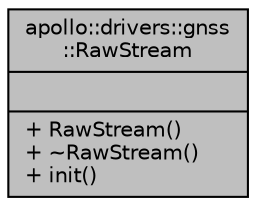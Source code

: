 digraph "apollo::drivers::gnss::RawStream"
{
  edge [fontname="Helvetica",fontsize="10",labelfontname="Helvetica",labelfontsize="10"];
  node [fontname="Helvetica",fontsize="10",shape=record];
  Node1 [label="{apollo::drivers::gnss\l::RawStream\n||+ RawStream()\l+ ~RawStream()\l+ init()\l}",height=0.2,width=0.4,color="black", fillcolor="grey75", style="filled" fontcolor="black"];
}
